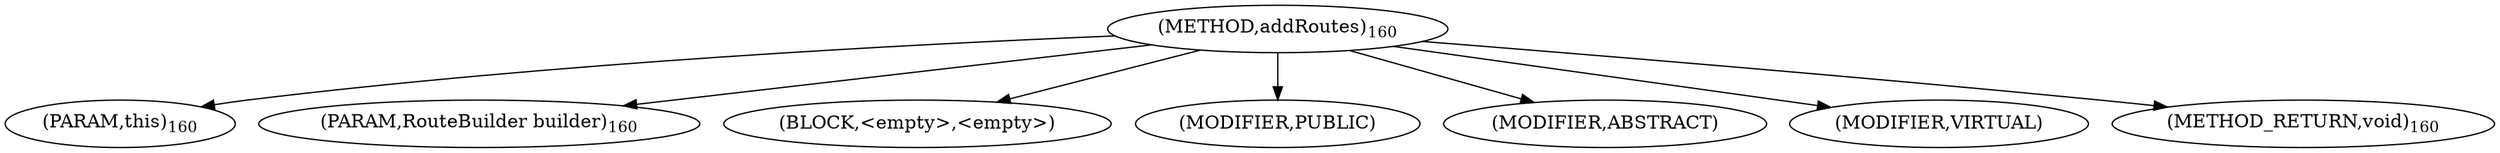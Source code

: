 digraph "addRoutes" {  
"148" [label = <(METHOD,addRoutes)<SUB>160</SUB>> ]
"149" [label = <(PARAM,this)<SUB>160</SUB>> ]
"150" [label = <(PARAM,RouteBuilder builder)<SUB>160</SUB>> ]
"151" [label = <(BLOCK,&lt;empty&gt;,&lt;empty&gt;)> ]
"152" [label = <(MODIFIER,PUBLIC)> ]
"153" [label = <(MODIFIER,ABSTRACT)> ]
"154" [label = <(MODIFIER,VIRTUAL)> ]
"155" [label = <(METHOD_RETURN,void)<SUB>160</SUB>> ]
  "148" -> "149" 
  "148" -> "150" 
  "148" -> "151" 
  "148" -> "152" 
  "148" -> "153" 
  "148" -> "154" 
  "148" -> "155" 
}
